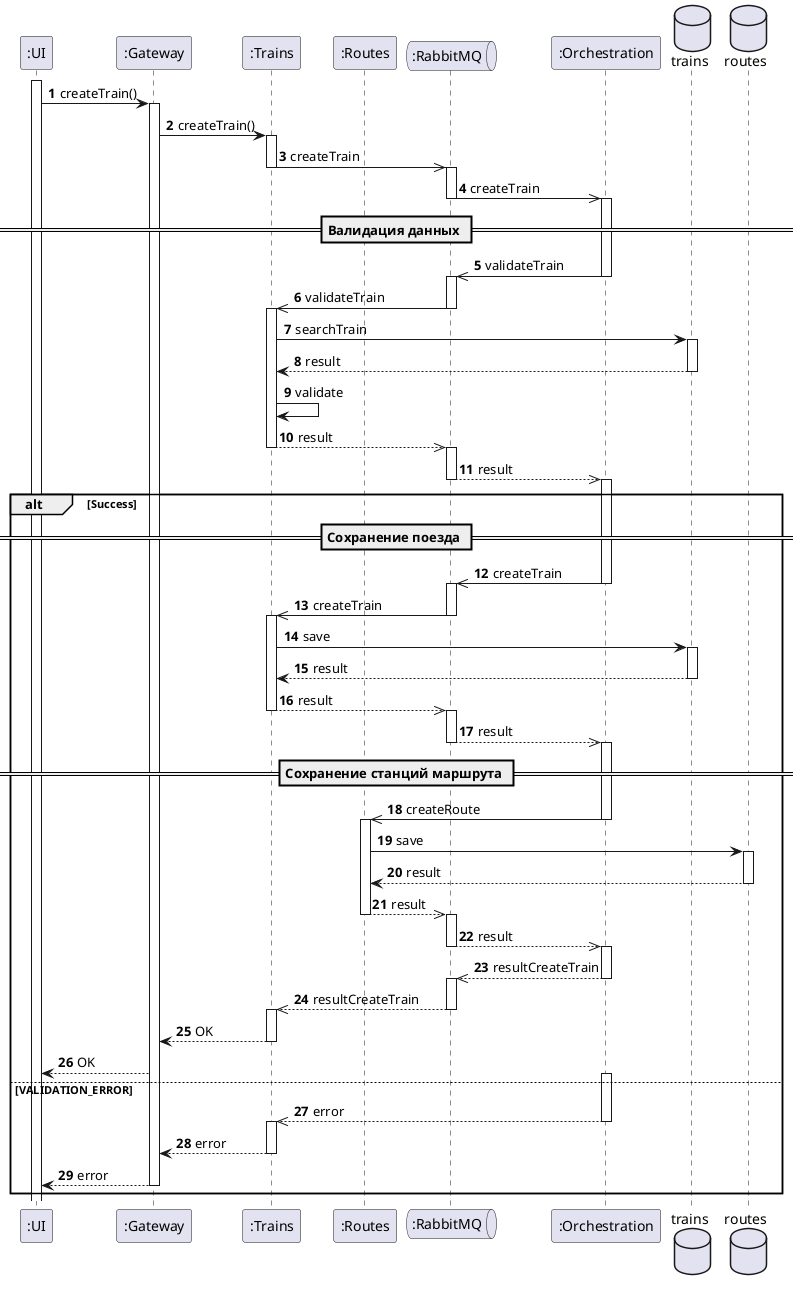 @startuml Создать поезд

autonumber

participant ui as ":UI"
participant gateway as ":Gateway"
participant train as ":Trains"
participant route as ":Routes"
queue rmq as ":RabbitMQ"
participant orc as ":Orchestration"
database db_train as "trains"
database db_route as "routes"

activate ui
ui -> gateway: createTrain()
activate gateway
gateway -> train: createTrain()
activate train
train ->> rmq: createTrain
deactivate train
activate rmq
rmq ->> orc: createTrain
deactivate rmq
== Валидация данных ==
activate orc
orc ->> rmq: validateTrain
deactivate orc
activate rmq
rmq ->> train: validateTrain
deactivate rmq
activate train
train -> db_train: searchTrain
activate db_train
db_train --> train: result
deactivate db_train
train -> train: validate
train -->> rmq: result
deactivate train
activate rmq
rmq -->> orc: result
deactivate rmq
activate orc
alt Success
== Сохранение поезда ==
    orc ->> rmq: createTrain
    deactivate orc
    activate rmq
    rmq ->> train: createTrain
    deactivate rmq
    activate train
    train -> db_train: save
    activate db_train
    db_train --> train: result
    deactivate db_train
    train -->> rmq: result
    deactivate train
    activate rmq
    rmq -->> orc: result
    deactivate rmq
    == Сохранение станций маршрута ==
    activate orc
    orc ->> route: createRoute
    deactivate orc
    activate route 
    route -> db_route: save
    activate db_route
    db_route --> route: result
    deactivate db_route
    route -->> rmq: result
    deactivate route
    activate rmq
    rmq -->> orc: result
    deactivate rmq
    activate orc
    orc -->> rmq: resultCreateTrain
    deactivate orc
    activate rmq
    rmq -->> train: resultCreateTrain
    deactivate rmq
    activate train
    train --> gateway: OK
    deactivate train
    gateway --> ui: OK
else VALIDATION_ERROR
    activate orc
    orc -->> train: error
    deactivate orc
    activate train
    train --> gateway: error
    deactivate train
    gateway --> ui: error
    deactivate gateway
end
@enduml